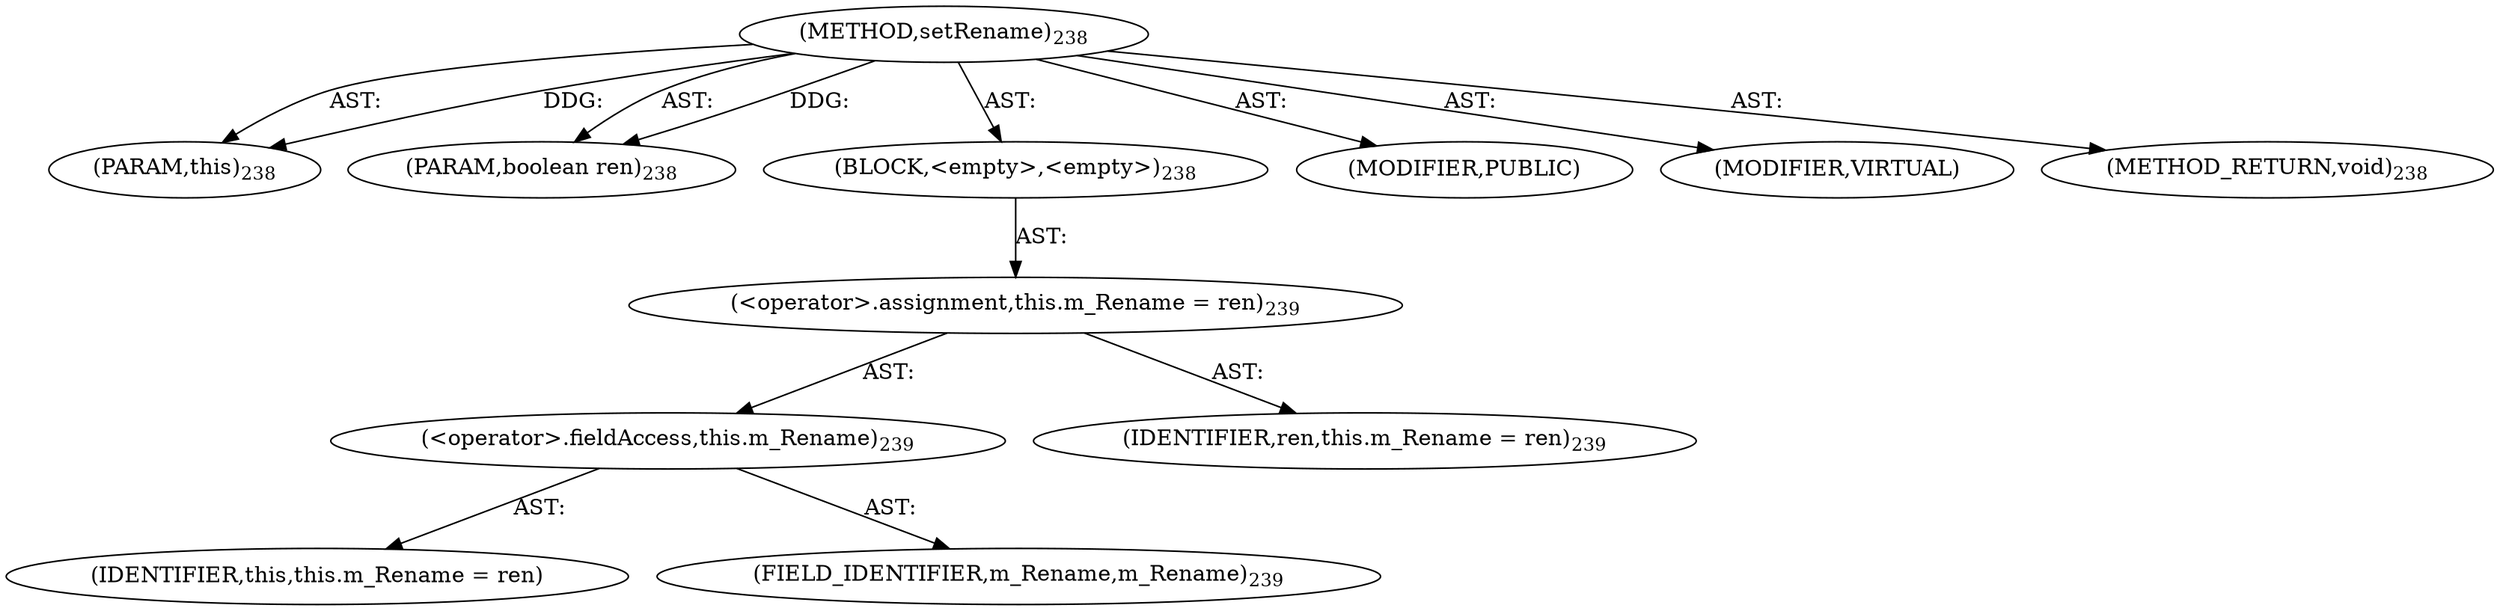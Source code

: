 digraph "setRename" {  
"111669149702" [label = <(METHOD,setRename)<SUB>238</SUB>> ]
"115964117002" [label = <(PARAM,this)<SUB>238</SUB>> ]
"115964117003" [label = <(PARAM,boolean ren)<SUB>238</SUB>> ]
"25769803794" [label = <(BLOCK,&lt;empty&gt;,&lt;empty&gt;)<SUB>238</SUB>> ]
"30064771135" [label = <(&lt;operator&gt;.assignment,this.m_Rename = ren)<SUB>239</SUB>> ]
"30064771136" [label = <(&lt;operator&gt;.fieldAccess,this.m_Rename)<SUB>239</SUB>> ]
"68719476787" [label = <(IDENTIFIER,this,this.m_Rename = ren)> ]
"55834574859" [label = <(FIELD_IDENTIFIER,m_Rename,m_Rename)<SUB>239</SUB>> ]
"68719476788" [label = <(IDENTIFIER,ren,this.m_Rename = ren)<SUB>239</SUB>> ]
"133143986194" [label = <(MODIFIER,PUBLIC)> ]
"133143986195" [label = <(MODIFIER,VIRTUAL)> ]
"128849018886" [label = <(METHOD_RETURN,void)<SUB>238</SUB>> ]
  "111669149702" -> "115964117002"  [ label = "AST: "] 
  "111669149702" -> "115964117003"  [ label = "AST: "] 
  "111669149702" -> "25769803794"  [ label = "AST: "] 
  "111669149702" -> "133143986194"  [ label = "AST: "] 
  "111669149702" -> "133143986195"  [ label = "AST: "] 
  "111669149702" -> "128849018886"  [ label = "AST: "] 
  "25769803794" -> "30064771135"  [ label = "AST: "] 
  "30064771135" -> "30064771136"  [ label = "AST: "] 
  "30064771135" -> "68719476788"  [ label = "AST: "] 
  "30064771136" -> "68719476787"  [ label = "AST: "] 
  "30064771136" -> "55834574859"  [ label = "AST: "] 
  "111669149702" -> "115964117002"  [ label = "DDG: "] 
  "111669149702" -> "115964117003"  [ label = "DDG: "] 
}
